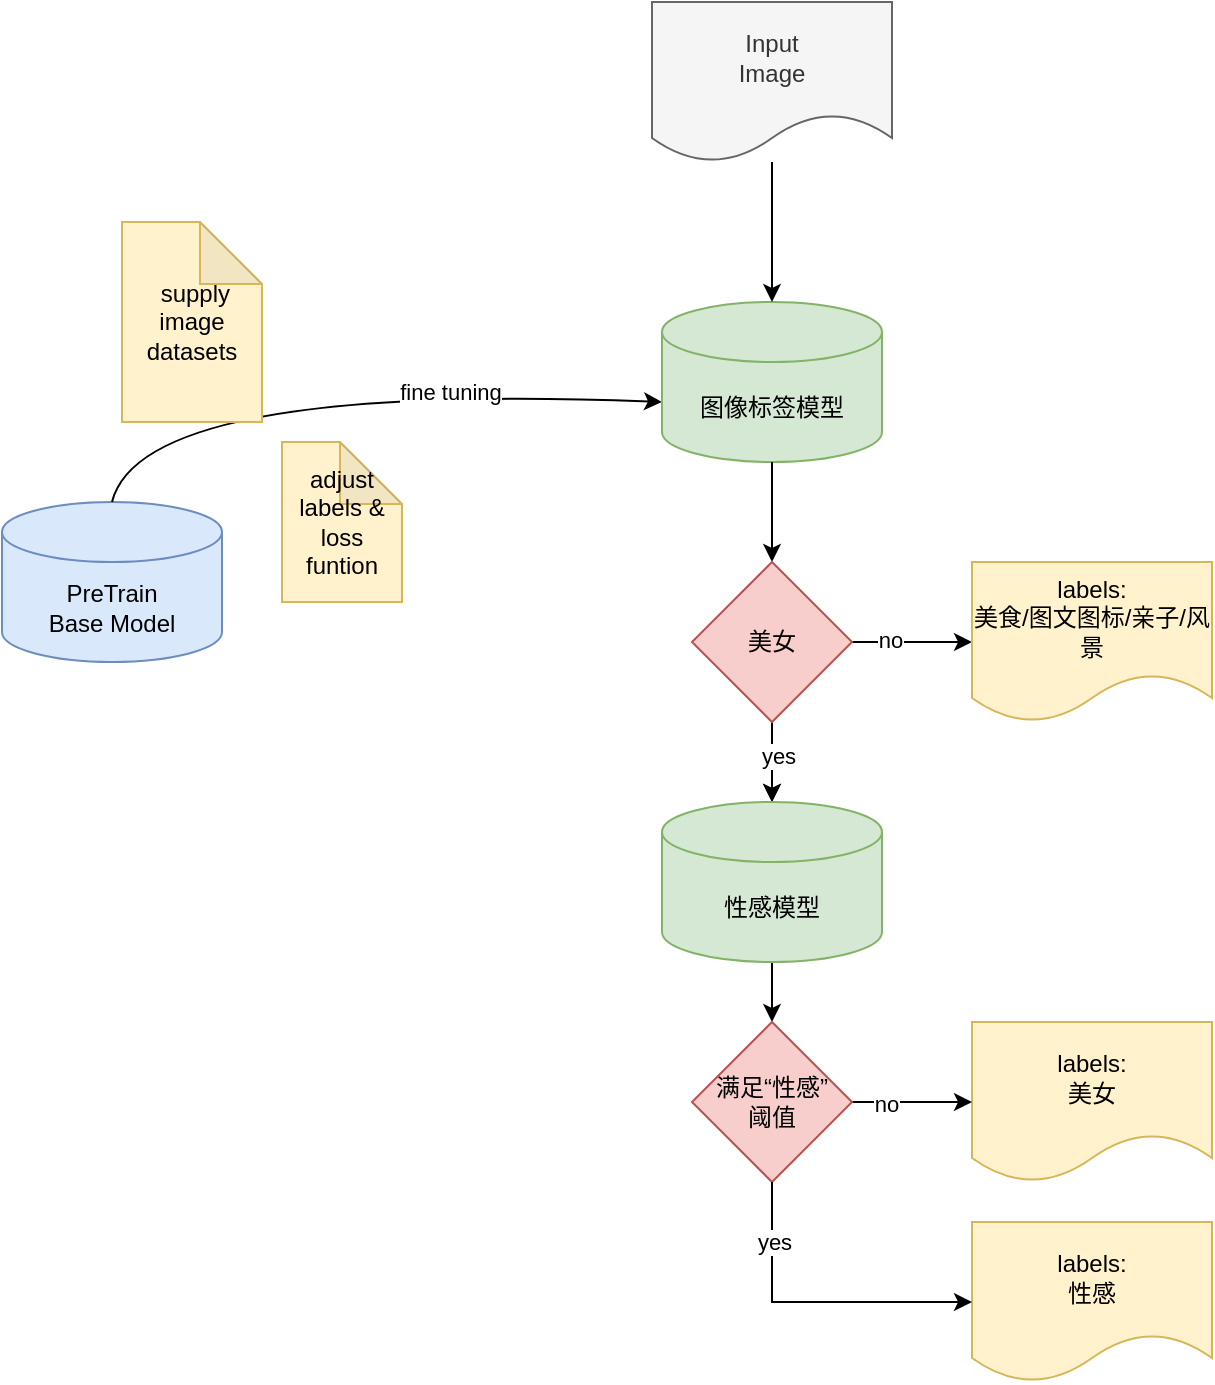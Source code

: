 <mxfile version="20.8.0" type="github">
  <diagram id="IC2Bc2YDTn_orlY3gVy7" name="Page-1">
    <mxGraphModel dx="1719" dy="1156" grid="1" gridSize="10" guides="1" tooltips="1" connect="1" arrows="1" fold="1" page="1" pageScale="1" pageWidth="850" pageHeight="1100" math="0" shadow="0">
      <root>
        <mxCell id="0" />
        <mxCell id="1" parent="0" />
        <mxCell id="IaT58pX7qaSOxxeMn-WW-1" value="PreTrain Base&amp;nbsp;Model" style="shape=cylinder3;whiteSpace=wrap;html=1;boundedLbl=1;backgroundOutline=1;size=15;fillColor=#dae8fc;strokeColor=#6c8ebf;" vertex="1" parent="1">
          <mxGeometry x="80" y="490" width="110" height="80" as="geometry" />
        </mxCell>
        <mxCell id="IaT58pX7qaSOxxeMn-WW-2" value="adjust labels &amp;amp; loss funtion" style="shape=note;whiteSpace=wrap;html=1;backgroundOutline=1;darkOpacity=0.05;size=31;fillColor=#fff2cc;strokeColor=#d6b656;" vertex="1" parent="1">
          <mxGeometry x="220" y="460" width="60" height="80" as="geometry" />
        </mxCell>
        <mxCell id="IaT58pX7qaSOxxeMn-WW-3" value="" style="curved=1;endArrow=classic;html=1;rounded=0;exitX=0.5;exitY=0;exitDx=0;exitDy=0;exitPerimeter=0;" edge="1" parent="1" source="IaT58pX7qaSOxxeMn-WW-1">
          <mxGeometry width="50" height="50" relative="1" as="geometry">
            <mxPoint x="150" y="480" as="sourcePoint" />
            <mxPoint x="410" y="440" as="targetPoint" />
            <Array as="points">
              <mxPoint x="150" y="430" />
            </Array>
          </mxGeometry>
        </mxCell>
        <mxCell id="IaT58pX7qaSOxxeMn-WW-5" value="fine tuning" style="edgeLabel;html=1;align=center;verticalAlign=middle;resizable=0;points=[];" vertex="1" connectable="0" parent="IaT58pX7qaSOxxeMn-WW-3">
          <mxGeometry x="0.341" y="1" relative="1" as="geometry">
            <mxPoint as="offset" />
          </mxGeometry>
        </mxCell>
        <mxCell id="IaT58pX7qaSOxxeMn-WW-7" value="&amp;nbsp;supply image datasets" style="shape=note;whiteSpace=wrap;html=1;backgroundOutline=1;darkOpacity=0.05;size=31;fillColor=#fff2cc;strokeColor=#d6b656;" vertex="1" parent="1">
          <mxGeometry x="140" y="350" width="70" height="100" as="geometry" />
        </mxCell>
        <mxCell id="IaT58pX7qaSOxxeMn-WW-8" value="图像标签模型" style="shape=cylinder3;whiteSpace=wrap;html=1;boundedLbl=1;backgroundOutline=1;size=15;fillColor=#d5e8d4;strokeColor=#82b366;" vertex="1" parent="1">
          <mxGeometry x="410" y="390" width="110" height="80" as="geometry" />
        </mxCell>
        <mxCell id="IaT58pX7qaSOxxeMn-WW-11" value="" style="edgeStyle=orthogonalEdgeStyle;rounded=0;orthogonalLoop=1;jettySize=auto;html=1;" edge="1" parent="1" source="IaT58pX7qaSOxxeMn-WW-10" target="IaT58pX7qaSOxxeMn-WW-8">
          <mxGeometry relative="1" as="geometry" />
        </mxCell>
        <mxCell id="IaT58pX7qaSOxxeMn-WW-10" value="Input &lt;br&gt;Image" style="shape=document;whiteSpace=wrap;html=1;boundedLbl=1;fillColor=#f5f5f5;fontColor=#333333;strokeColor=#666666;" vertex="1" parent="1">
          <mxGeometry x="405" y="240" width="120" height="80" as="geometry" />
        </mxCell>
        <mxCell id="IaT58pX7qaSOxxeMn-WW-13" value="" style="edgeStyle=orthogonalEdgeStyle;rounded=0;orthogonalLoop=1;jettySize=auto;html=1;exitX=0.5;exitY=1;exitDx=0;exitDy=0;exitPerimeter=0;entryX=0.5;entryY=0;entryDx=0;entryDy=0;" edge="1" parent="1" source="IaT58pX7qaSOxxeMn-WW-8" target="IaT58pX7qaSOxxeMn-WW-14">
          <mxGeometry relative="1" as="geometry">
            <mxPoint x="475" y="330" as="sourcePoint" />
            <mxPoint x="465" y="560" as="targetPoint" />
          </mxGeometry>
        </mxCell>
        <mxCell id="IaT58pX7qaSOxxeMn-WW-17" value="" style="edgeStyle=orthogonalEdgeStyle;rounded=0;orthogonalLoop=1;jettySize=auto;html=1;entryX=0.5;entryY=0;entryDx=0;entryDy=0;entryPerimeter=0;" edge="1" parent="1" source="IaT58pX7qaSOxxeMn-WW-14" target="IaT58pX7qaSOxxeMn-WW-18">
          <mxGeometry relative="1" as="geometry">
            <mxPoint x="465" y="700" as="targetPoint" />
          </mxGeometry>
        </mxCell>
        <mxCell id="IaT58pX7qaSOxxeMn-WW-19" value="" style="edgeStyle=orthogonalEdgeStyle;rounded=0;orthogonalLoop=1;jettySize=auto;html=1;" edge="1" parent="1" source="IaT58pX7qaSOxxeMn-WW-14" target="IaT58pX7qaSOxxeMn-WW-18">
          <mxGeometry relative="1" as="geometry" />
        </mxCell>
        <mxCell id="IaT58pX7qaSOxxeMn-WW-20" value="yes" style="edgeLabel;html=1;align=center;verticalAlign=middle;resizable=0;points=[];" vertex="1" connectable="0" parent="IaT58pX7qaSOxxeMn-WW-19">
          <mxGeometry x="-0.15" y="3" relative="1" as="geometry">
            <mxPoint as="offset" />
          </mxGeometry>
        </mxCell>
        <mxCell id="IaT58pX7qaSOxxeMn-WW-22" value="" style="edgeStyle=orthogonalEdgeStyle;rounded=0;orthogonalLoop=1;jettySize=auto;html=1;" edge="1" parent="1" source="IaT58pX7qaSOxxeMn-WW-14" target="IaT58pX7qaSOxxeMn-WW-21">
          <mxGeometry relative="1" as="geometry" />
        </mxCell>
        <mxCell id="IaT58pX7qaSOxxeMn-WW-29" value="no" style="edgeLabel;html=1;align=center;verticalAlign=middle;resizable=0;points=[];" vertex="1" connectable="0" parent="IaT58pX7qaSOxxeMn-WW-22">
          <mxGeometry x="-0.367" y="1" relative="1" as="geometry">
            <mxPoint as="offset" />
          </mxGeometry>
        </mxCell>
        <mxCell id="IaT58pX7qaSOxxeMn-WW-14" value="美女" style="rhombus;whiteSpace=wrap;html=1;fillColor=#f8cecc;strokeColor=#b85450;" vertex="1" parent="1">
          <mxGeometry x="425" y="520" width="80" height="80" as="geometry" />
        </mxCell>
        <mxCell id="IaT58pX7qaSOxxeMn-WW-31" value="" style="edgeStyle=orthogonalEdgeStyle;rounded=0;orthogonalLoop=1;jettySize=auto;html=1;" edge="1" parent="1" source="IaT58pX7qaSOxxeMn-WW-18" target="IaT58pX7qaSOxxeMn-WW-24">
          <mxGeometry relative="1" as="geometry" />
        </mxCell>
        <mxCell id="IaT58pX7qaSOxxeMn-WW-18" value="性感模型" style="shape=cylinder3;whiteSpace=wrap;html=1;boundedLbl=1;backgroundOutline=1;size=15;fillColor=#d5e8d4;strokeColor=#82b366;" vertex="1" parent="1">
          <mxGeometry x="410" y="640" width="110" height="80" as="geometry" />
        </mxCell>
        <mxCell id="IaT58pX7qaSOxxeMn-WW-21" value="labels: &lt;br&gt;美食/图文图标/亲子/风景" style="shape=document;whiteSpace=wrap;html=1;boundedLbl=1;fillColor=#fff2cc;strokeColor=#d6b656;" vertex="1" parent="1">
          <mxGeometry x="565" y="520" width="120" height="80" as="geometry" />
        </mxCell>
        <mxCell id="IaT58pX7qaSOxxeMn-WW-23" value="labels: &lt;br&gt;美女" style="shape=document;whiteSpace=wrap;html=1;boundedLbl=1;fillColor=#fff2cc;strokeColor=#d6b656;" vertex="1" parent="1">
          <mxGeometry x="565" y="750" width="120" height="80" as="geometry" />
        </mxCell>
        <mxCell id="IaT58pX7qaSOxxeMn-WW-25" value="" style="edgeStyle=orthogonalEdgeStyle;rounded=0;orthogonalLoop=1;jettySize=auto;html=1;" edge="1" parent="1" source="IaT58pX7qaSOxxeMn-WW-24" target="IaT58pX7qaSOxxeMn-WW-23">
          <mxGeometry relative="1" as="geometry" />
        </mxCell>
        <mxCell id="IaT58pX7qaSOxxeMn-WW-28" value="no" style="edgeLabel;html=1;align=center;verticalAlign=middle;resizable=0;points=[];" vertex="1" connectable="0" parent="IaT58pX7qaSOxxeMn-WW-25">
          <mxGeometry x="-0.433" y="-1" relative="1" as="geometry">
            <mxPoint as="offset" />
          </mxGeometry>
        </mxCell>
        <mxCell id="IaT58pX7qaSOxxeMn-WW-24" value="满足“性感”&lt;br&gt;阈值" style="rhombus;whiteSpace=wrap;html=1;fillColor=#f8cecc;strokeColor=#b85450;" vertex="1" parent="1">
          <mxGeometry x="425" y="750" width="80" height="80" as="geometry" />
        </mxCell>
        <mxCell id="IaT58pX7qaSOxxeMn-WW-26" value="labels: &lt;br&gt;性感" style="shape=document;whiteSpace=wrap;html=1;boundedLbl=1;fillColor=#fff2cc;strokeColor=#d6b656;" vertex="1" parent="1">
          <mxGeometry x="565" y="850" width="120" height="80" as="geometry" />
        </mxCell>
        <mxCell id="IaT58pX7qaSOxxeMn-WW-27" value="" style="edgeStyle=orthogonalEdgeStyle;rounded=0;orthogonalLoop=1;jettySize=auto;html=1;entryX=0;entryY=0.5;entryDx=0;entryDy=0;exitX=0.5;exitY=1;exitDx=0;exitDy=0;" edge="1" parent="1" source="IaT58pX7qaSOxxeMn-WW-24" target="IaT58pX7qaSOxxeMn-WW-26">
          <mxGeometry relative="1" as="geometry">
            <mxPoint x="515" y="790" as="sourcePoint" />
            <mxPoint x="575" y="790" as="targetPoint" />
            <Array as="points">
              <mxPoint x="465" y="890" />
            </Array>
          </mxGeometry>
        </mxCell>
        <mxCell id="IaT58pX7qaSOxxeMn-WW-30" value="yes" style="edgeLabel;html=1;align=center;verticalAlign=middle;resizable=0;points=[];" vertex="1" connectable="0" parent="IaT58pX7qaSOxxeMn-WW-27">
          <mxGeometry x="-0.624" y="1" relative="1" as="geometry">
            <mxPoint as="offset" />
          </mxGeometry>
        </mxCell>
      </root>
    </mxGraphModel>
  </diagram>
</mxfile>
